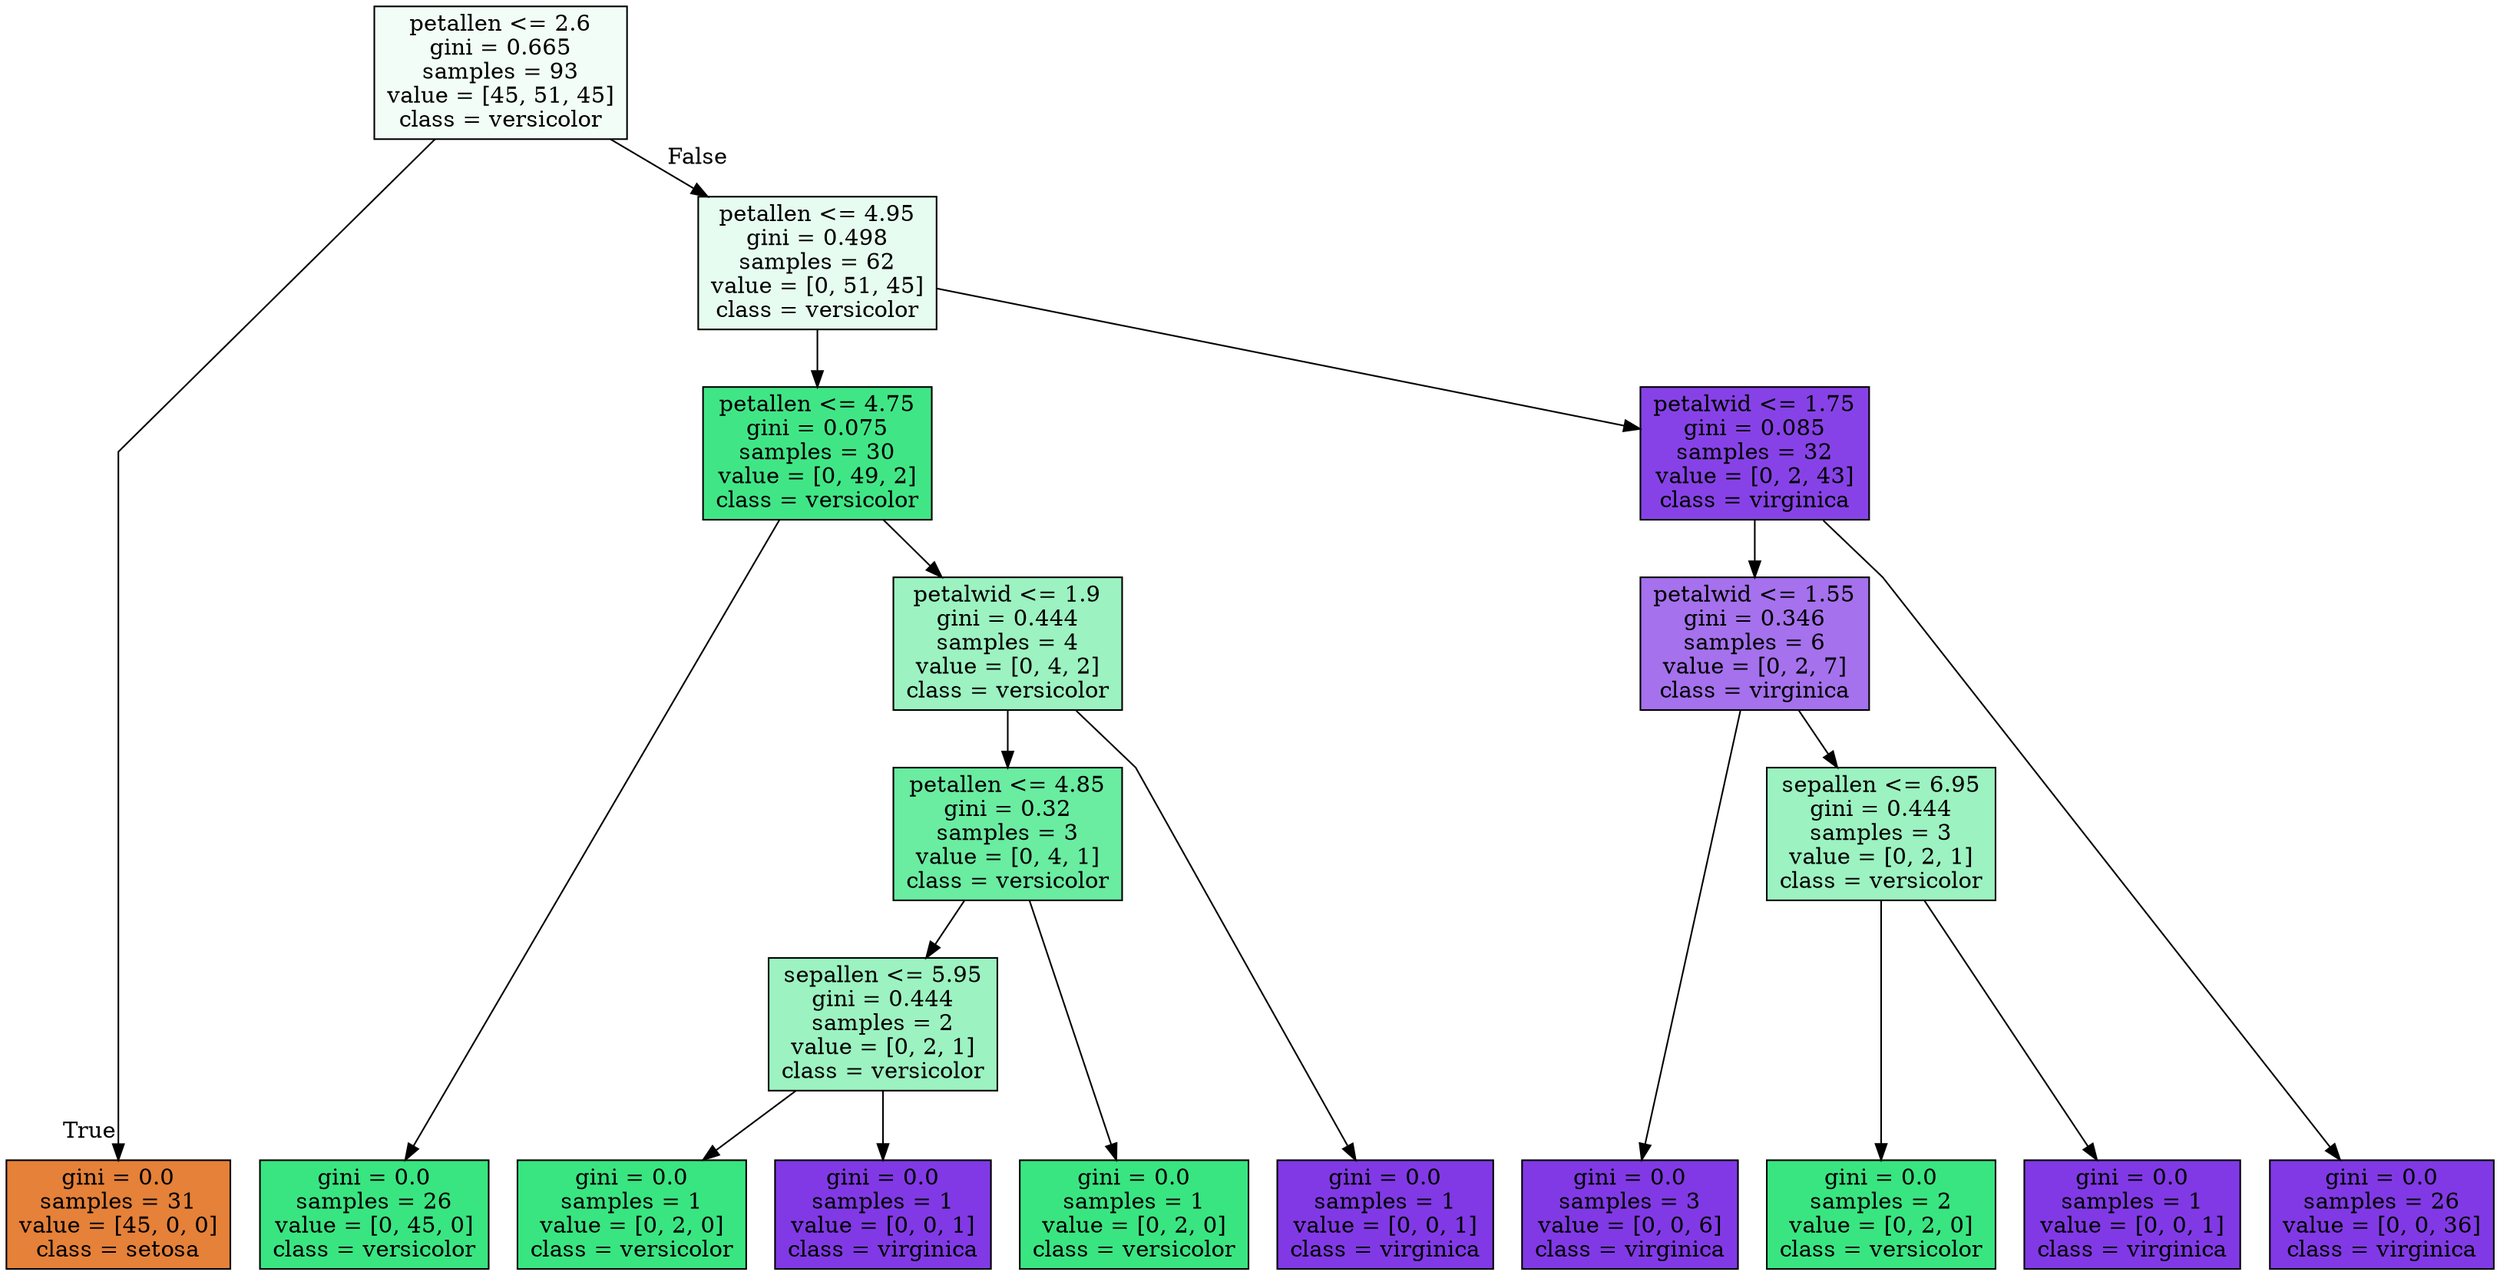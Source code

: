 digraph Tree {
node [shape=box, style="filled", color="black"] ;
graph [ranksep=equally, splines=polyline] ;
0 [label="petallen <= 2.6\ngini = 0.665\nsamples = 93\nvalue = [45, 51, 45]\nclass = versicolor", fillcolor="#39e58110"] ;
1 [label="gini = 0.0\nsamples = 31\nvalue = [45, 0, 0]\nclass = setosa", fillcolor="#e58139ff"] ;
0 -> 1 [labeldistance=2.5, labelangle=45, headlabel="True"] ;
2 [label="petallen <= 4.95\ngini = 0.498\nsamples = 62\nvalue = [0, 51, 45]\nclass = versicolor", fillcolor="#39e5811e"] ;
0 -> 2 [labeldistance=2.5, labelangle=-45, headlabel="False"] ;
3 [label="petallen <= 4.75\ngini = 0.075\nsamples = 30\nvalue = [0, 49, 2]\nclass = versicolor", fillcolor="#39e581f5"] ;
2 -> 3 ;
4 [label="gini = 0.0\nsamples = 26\nvalue = [0, 45, 0]\nclass = versicolor", fillcolor="#39e581ff"] ;
3 -> 4 ;
5 [label="petalwid <= 1.9\ngini = 0.444\nsamples = 4\nvalue = [0, 4, 2]\nclass = versicolor", fillcolor="#39e5817f"] ;
3 -> 5 ;
6 [label="petallen <= 4.85\ngini = 0.32\nsamples = 3\nvalue = [0, 4, 1]\nclass = versicolor", fillcolor="#39e581bf"] ;
5 -> 6 ;
7 [label="sepallen <= 5.95\ngini = 0.444\nsamples = 2\nvalue = [0, 2, 1]\nclass = versicolor", fillcolor="#39e5817f"] ;
6 -> 7 ;
8 [label="gini = 0.0\nsamples = 1\nvalue = [0, 2, 0]\nclass = versicolor", fillcolor="#39e581ff"] ;
7 -> 8 ;
9 [label="gini = 0.0\nsamples = 1\nvalue = [0, 0, 1]\nclass = virginica", fillcolor="#8139e5ff"] ;
7 -> 9 ;
10 [label="gini = 0.0\nsamples = 1\nvalue = [0, 2, 0]\nclass = versicolor", fillcolor="#39e581ff"] ;
6 -> 10 ;
11 [label="gini = 0.0\nsamples = 1\nvalue = [0, 0, 1]\nclass = virginica", fillcolor="#8139e5ff"] ;
5 -> 11 ;
12 [label="petalwid <= 1.75\ngini = 0.085\nsamples = 32\nvalue = [0, 2, 43]\nclass = virginica", fillcolor="#8139e5f3"] ;
2 -> 12 ;
13 [label="petalwid <= 1.55\ngini = 0.346\nsamples = 6\nvalue = [0, 2, 7]\nclass = virginica", fillcolor="#8139e5b6"] ;
12 -> 13 ;
14 [label="gini = 0.0\nsamples = 3\nvalue = [0, 0, 6]\nclass = virginica", fillcolor="#8139e5ff"] ;
13 -> 14 ;
15 [label="sepallen <= 6.95\ngini = 0.444\nsamples = 3\nvalue = [0, 2, 1]\nclass = versicolor", fillcolor="#39e5817f"] ;
13 -> 15 ;
16 [label="gini = 0.0\nsamples = 2\nvalue = [0, 2, 0]\nclass = versicolor", fillcolor="#39e581ff"] ;
15 -> 16 ;
17 [label="gini = 0.0\nsamples = 1\nvalue = [0, 0, 1]\nclass = virginica", fillcolor="#8139e5ff"] ;
15 -> 17 ;
18 [label="gini = 0.0\nsamples = 26\nvalue = [0, 0, 36]\nclass = virginica", fillcolor="#8139e5ff"] ;
12 -> 18 ;
{rank=same ; 0} ;
{rank=same ; 2} ;
{rank=same ; 3; 12} ;
{rank=same ; 5; 13} ;
{rank=same ; 6; 15} ;
{rank=same ; 7} ;
{rank=same ; 1; 4; 8; 9; 10; 11; 14; 16; 17; 18} ;
}